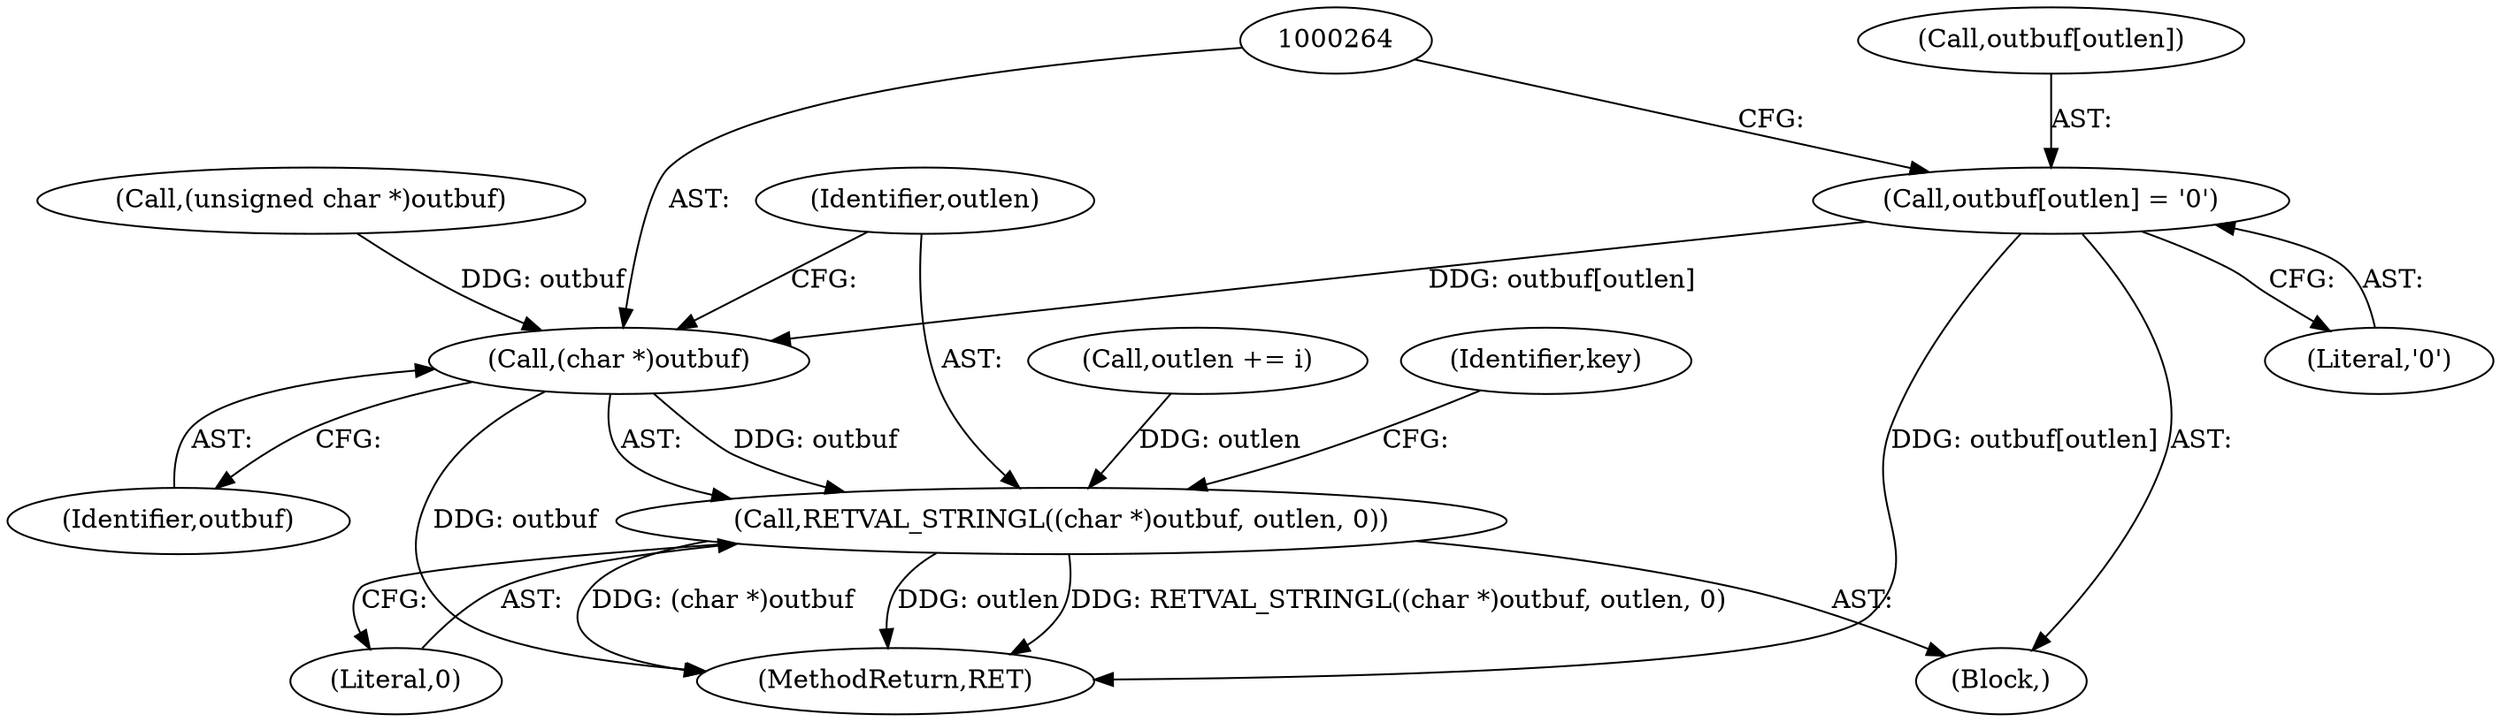 digraph "0_php_270a406ac94b5fc5cc9ef59fc61e3b4b95648a3e@array" {
"1000257" [label="(Call,outbuf[outlen] = '\0')"];
"1000263" [label="(Call,(char *)outbuf)"];
"1000262" [label="(Call,RETVAL_STRINGL((char *)outbuf, outlen, 0))"];
"1000294" [label="(Identifier,key)"];
"1000263" [label="(Call,(char *)outbuf)"];
"1000266" [label="(Identifier,outlen)"];
"1000261" [label="(Literal,'\0')"];
"1000265" [label="(Identifier,outbuf)"];
"1000251" [label="(Call,outlen += i)"];
"1000258" [label="(Call,outbuf[outlen])"];
"1000267" [label="(Literal,0)"];
"1000262" [label="(Call,RETVAL_STRINGL((char *)outbuf, outlen, 0))"];
"1000257" [label="(Call,outbuf[outlen] = '\0')"];
"1000309" [label="(MethodReturn,RET)"];
"1000244" [label="(Call,(unsigned char *)outbuf)"];
"1000256" [label="(Block,)"];
"1000257" -> "1000256"  [label="AST: "];
"1000257" -> "1000261"  [label="CFG: "];
"1000258" -> "1000257"  [label="AST: "];
"1000261" -> "1000257"  [label="AST: "];
"1000264" -> "1000257"  [label="CFG: "];
"1000257" -> "1000309"  [label="DDG: outbuf[outlen]"];
"1000257" -> "1000263"  [label="DDG: outbuf[outlen]"];
"1000263" -> "1000262"  [label="AST: "];
"1000263" -> "1000265"  [label="CFG: "];
"1000264" -> "1000263"  [label="AST: "];
"1000265" -> "1000263"  [label="AST: "];
"1000266" -> "1000263"  [label="CFG: "];
"1000263" -> "1000309"  [label="DDG: outbuf"];
"1000263" -> "1000262"  [label="DDG: outbuf"];
"1000244" -> "1000263"  [label="DDG: outbuf"];
"1000262" -> "1000256"  [label="AST: "];
"1000262" -> "1000267"  [label="CFG: "];
"1000266" -> "1000262"  [label="AST: "];
"1000267" -> "1000262"  [label="AST: "];
"1000294" -> "1000262"  [label="CFG: "];
"1000262" -> "1000309"  [label="DDG: (char *)outbuf"];
"1000262" -> "1000309"  [label="DDG: outlen"];
"1000262" -> "1000309"  [label="DDG: RETVAL_STRINGL((char *)outbuf, outlen, 0)"];
"1000251" -> "1000262"  [label="DDG: outlen"];
}
